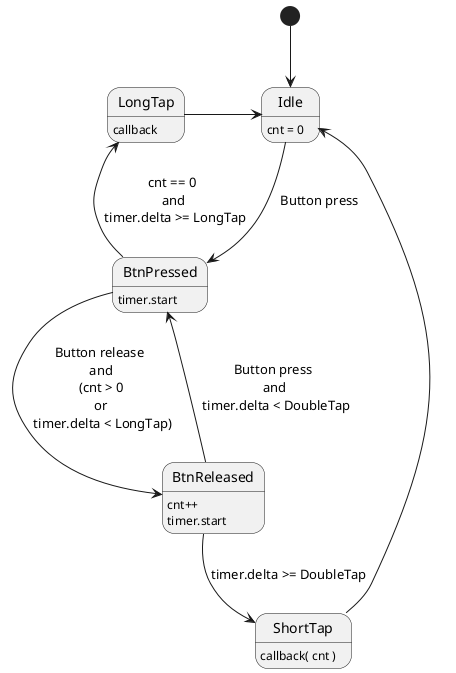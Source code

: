 @startuml

[*] --> Idle

Idle : cnt = 0
Idle --> BtnPressed : Button press

BtnPressed : timer.start
BtnPressed --> BtnReleased : Button release \n and \n (cnt > 0 \n or \n timer.delta < LongTap)
BtnPressed --> LongTap : cnt == 0 \n and \n timer.delta >= LongTap

BtnReleased : cnt++
BtnReleased : timer.start
BtnReleased --> BtnPressed : Button press \n and \n timer.delta < DoubleTap
BtnReleased --> ShortTap : timer.delta >= DoubleTap

ShortTap : callback( cnt )
ShortTap --> Idle

LongTap : callback
LongTap -> Idle

@enduml
